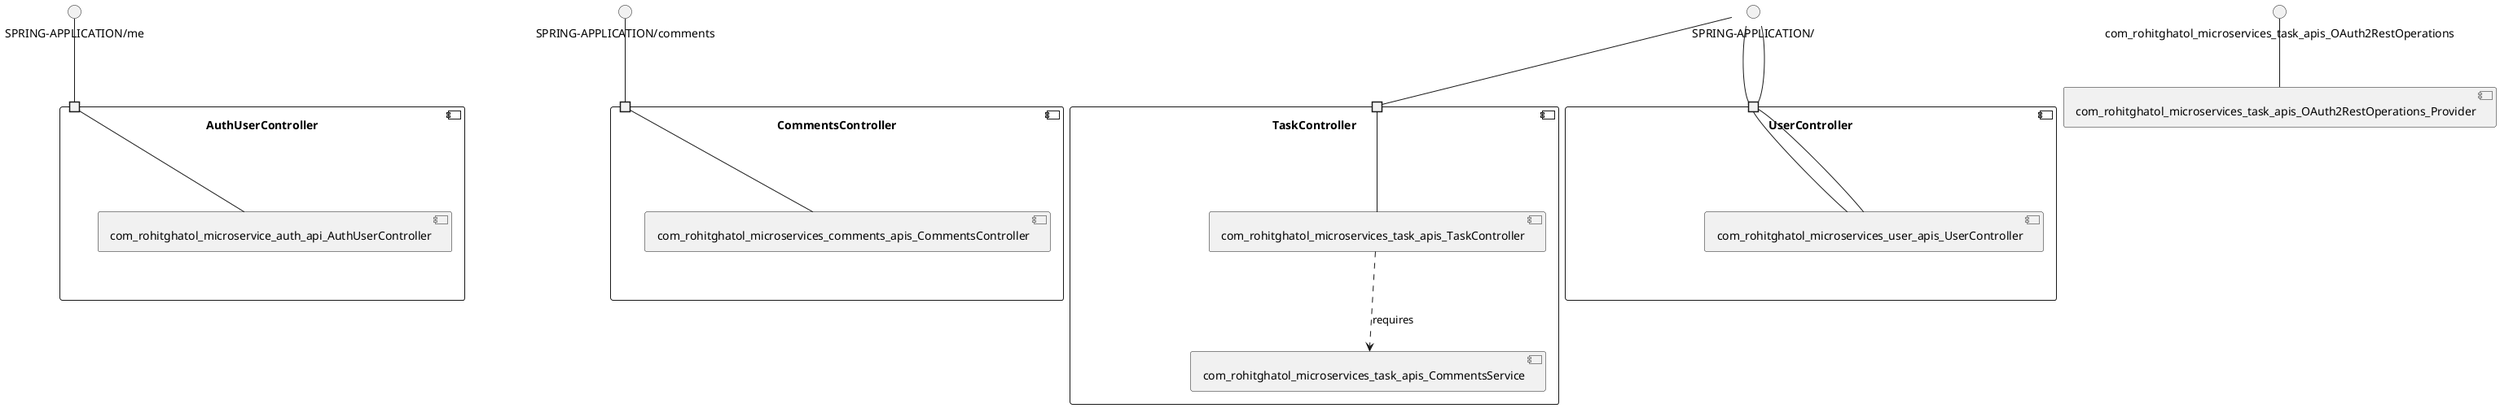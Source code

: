 @startuml
skinparam fixCircleLabelOverlapping true
component "AuthUserController\n\n\n\n\n\n" {
[com_rohitghatol_microservice_auth_api_AuthUserController]
portin " " as AuthUserController_requires_SPRING_APPLICATION_me
"AuthUserController_requires_SPRING_APPLICATION_me"--[com_rohitghatol_microservice_auth_api_AuthUserController]
}
interface "SPRING-APPLICATION/me" as interface.SPRING_APPLICATION_me
interface.SPRING_APPLICATION_me--"AuthUserController_requires_SPRING_APPLICATION_me"
component "CommentsController\n\n\n\n\n\n" {
[com_rohitghatol_microservices_comments_apis_CommentsController]
portin " " as CommentsController_requires_SPRING_APPLICATION_comments
"CommentsController_requires_SPRING_APPLICATION_comments"--[com_rohitghatol_microservices_comments_apis_CommentsController]
}
interface "SPRING-APPLICATION/comments" as interface.SPRING_APPLICATION_comments
interface.SPRING_APPLICATION_comments--"CommentsController_requires_SPRING_APPLICATION_comments"
component "TaskController\n\n\n\n\n\n" {
[com_rohitghatol_microservices_task_apis_CommentsService]
[com_rohitghatol_microservices_task_apis_TaskController]
portin " " as TaskController_requires_SPRING_APPLICATION_
[com_rohitghatol_microservices_task_apis_TaskController]..>[com_rohitghatol_microservices_task_apis_CommentsService] : requires
"TaskController_requires_SPRING_APPLICATION_"--[com_rohitghatol_microservices_task_apis_TaskController]
}
interface "SPRING-APPLICATION/" as interface.SPRING_APPLICATION_
interface.SPRING_APPLICATION_--"TaskController_requires_SPRING_APPLICATION_"
component "UserController\n\n\n\n\n\n" {
[com_rohitghatol_microservices_user_apis_UserController]
portin " " as UserController_requires_SPRING_APPLICATION_
portin " " as UserController_requires_SPRING_APPLICATION_
"UserController_requires_SPRING_APPLICATION_"--[com_rohitghatol_microservices_user_apis_UserController]
"UserController_requires_SPRING_APPLICATION_"--[com_rohitghatol_microservices_user_apis_UserController]
}
interface "SPRING-APPLICATION/" as interface.SPRING_APPLICATION_
interface.SPRING_APPLICATION_--"UserController_requires_SPRING_APPLICATION_"
interface "SPRING-APPLICATION/" as interface.SPRING_APPLICATION_
interface.SPRING_APPLICATION_--"UserController_requires_SPRING_APPLICATION_"
interface "com_rohitghatol_microservices_task_apis_OAuth2RestOperations" as interface.com_rohitghatol_microservices_task_apis_OAuth2RestOperations
interface.com_rohitghatol_microservices_task_apis_OAuth2RestOperations--[com_rohitghatol_microservices_task_apis_OAuth2RestOperations_Provider]

@enduml
